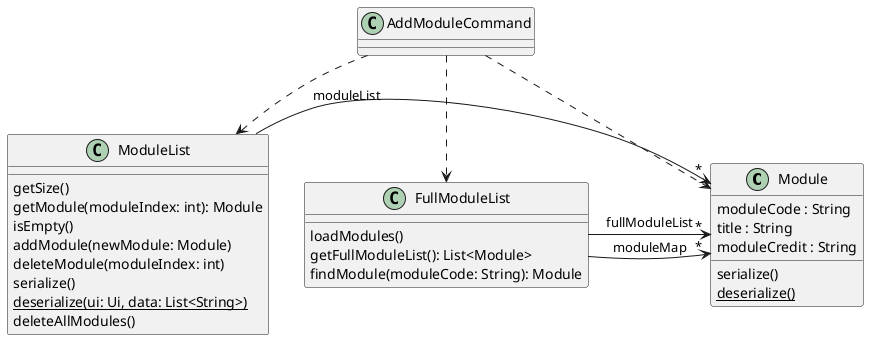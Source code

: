 @startuml
class Module {
    moduleCode : String
    title : String
    moduleCredit : String

    serialize()
    {static} deserialize()
}

class ModuleList {
    getSize()
    getModule(moduleIndex: int): Module
    isEmpty()
    addModule(newModule: Module)
    deleteModule(moduleIndex: int)
    serialize()
    {static} deserialize(ui: Ui, data: List<String>)
    deleteAllModules()
}

class FullModuleList {
    loadModules()
    getFullModuleList(): List<Module>
    findModule(moduleCode: String): Module
}

ModuleList -> "*" Module : moduleList
FullModuleList -> "*" Module : fullModuleList
FullModuleList -> "*" Module : moduleMap

class AddModuleCommand
AddModuleCommand ..> Module
AddModuleCommand ..> ModuleList
AddModuleCommand ..> FullModuleList
@enduml
